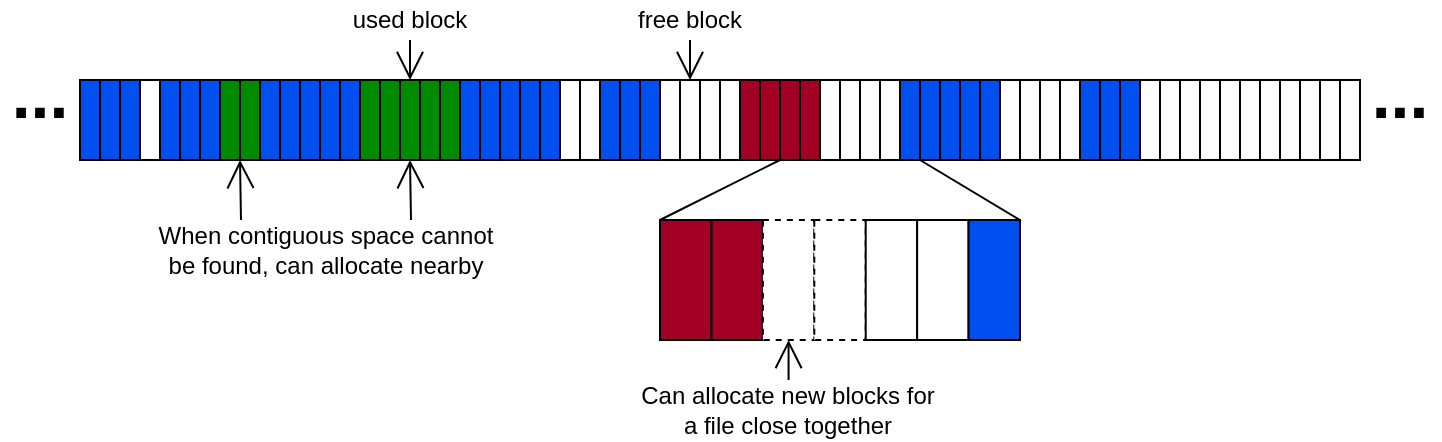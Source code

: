 <mxfile>
    <diagram id="MKBLg_WhPsEF0jfSVUuN" name="Page-1">
        <mxGraphModel dx="828" dy="972" grid="1" gridSize="10" guides="1" tooltips="1" connect="1" arrows="1" fold="1" page="1" pageScale="1" pageWidth="850" pageHeight="1100" math="0" shadow="0">
            <root>
                <mxCell id="0"/>
                <mxCell id="1" parent="0"/>
                <mxCell id="68" value="..." style="text;html=1;strokeColor=none;fillColor=none;align=center;verticalAlign=bottom;whiteSpace=wrap;rounded=0;fontSize=34;fontStyle=1" vertex="1" parent="1">
                    <mxGeometry y="60" width="40" height="10" as="geometry"/>
                </mxCell>
                <mxCell id="69" value="..." style="text;html=1;strokeColor=none;fillColor=none;align=center;verticalAlign=bottom;whiteSpace=wrap;rounded=0;fontSize=34;fontStyle=1" vertex="1" parent="1">
                    <mxGeometry x="680" y="60" width="40" height="10" as="geometry"/>
                </mxCell>
                <mxCell id="2" value="" style="rounded=0;whiteSpace=wrap;html=1;fillColor=#0050ef;fontColor=#ffffff;strokeColor=#000000;" vertex="1" parent="1">
                    <mxGeometry x="40" y="40" width="10" height="40" as="geometry"/>
                </mxCell>
                <mxCell id="3" value="" style="rounded=0;whiteSpace=wrap;html=1;fillColor=#0050ef;fontColor=#ffffff;strokeColor=#000000;" vertex="1" parent="1">
                    <mxGeometry x="50" y="40" width="10" height="40" as="geometry"/>
                </mxCell>
                <mxCell id="4" value="" style="rounded=0;whiteSpace=wrap;html=1;fillColor=#0050ef;fontColor=#ffffff;strokeColor=#000000;" vertex="1" parent="1">
                    <mxGeometry x="60" y="40" width="10" height="40" as="geometry"/>
                </mxCell>
                <mxCell id="5" value="" style="rounded=0;whiteSpace=wrap;html=1;strokeColor=#000000;" vertex="1" parent="1">
                    <mxGeometry x="70" y="40" width="10" height="40" as="geometry"/>
                </mxCell>
                <mxCell id="6" value="" style="rounded=0;whiteSpace=wrap;html=1;fillColor=#0050ef;fontColor=#ffffff;strokeColor=#000000;" vertex="1" parent="1">
                    <mxGeometry x="80" y="40" width="10" height="40" as="geometry"/>
                </mxCell>
                <mxCell id="7" value="" style="rounded=0;whiteSpace=wrap;html=1;fillColor=#0050ef;fontColor=#ffffff;strokeColor=#000000;" vertex="1" parent="1">
                    <mxGeometry x="90" y="40" width="10" height="40" as="geometry"/>
                </mxCell>
                <mxCell id="8" value="" style="rounded=0;whiteSpace=wrap;html=1;fillColor=#0050ef;fontColor=#ffffff;strokeColor=#000000;" vertex="1" parent="1">
                    <mxGeometry x="100" y="40" width="10" height="40" as="geometry"/>
                </mxCell>
                <mxCell id="9" value="" style="rounded=0;whiteSpace=wrap;html=1;fillColor=#008a00;fontColor=#ffffff;strokeColor=#000000;" vertex="1" parent="1">
                    <mxGeometry x="110" y="40" width="10" height="40" as="geometry"/>
                </mxCell>
                <mxCell id="10" value="" style="rounded=0;whiteSpace=wrap;html=1;fillColor=#008a00;fontColor=#ffffff;strokeColor=#000000;" vertex="1" parent="1">
                    <mxGeometry x="120" y="40" width="10" height="40" as="geometry"/>
                </mxCell>
                <mxCell id="11" value="" style="rounded=0;whiteSpace=wrap;html=1;fillColor=#0050ef;fontColor=#ffffff;strokeColor=#000000;" vertex="1" parent="1">
                    <mxGeometry x="130" y="40" width="10" height="40" as="geometry"/>
                </mxCell>
                <mxCell id="12" value="" style="rounded=0;whiteSpace=wrap;html=1;fillColor=#0050ef;fontColor=#ffffff;strokeColor=#000000;" vertex="1" parent="1">
                    <mxGeometry x="140" y="40" width="10" height="40" as="geometry"/>
                </mxCell>
                <mxCell id="13" value="" style="rounded=0;whiteSpace=wrap;html=1;fillColor=#0050ef;fontColor=#ffffff;strokeColor=#000000;" vertex="1" parent="1">
                    <mxGeometry x="150" y="40" width="10" height="40" as="geometry"/>
                </mxCell>
                <mxCell id="14" value="" style="rounded=0;whiteSpace=wrap;html=1;fillColor=#0050ef;fontColor=#ffffff;strokeColor=#000000;" vertex="1" parent="1">
                    <mxGeometry x="160" y="40" width="10" height="40" as="geometry"/>
                </mxCell>
                <mxCell id="15" value="" style="rounded=0;whiteSpace=wrap;html=1;fillColor=#0050ef;fontColor=#ffffff;strokeColor=#000000;" vertex="1" parent="1">
                    <mxGeometry x="170" y="40" width="10" height="40" as="geometry"/>
                </mxCell>
                <mxCell id="16" value="" style="rounded=0;whiteSpace=wrap;html=1;fillColor=#008a00;fontColor=#ffffff;strokeColor=#000000;" vertex="1" parent="1">
                    <mxGeometry x="180" y="40" width="10" height="40" as="geometry"/>
                </mxCell>
                <mxCell id="17" value="" style="rounded=0;whiteSpace=wrap;html=1;fillColor=#008a00;fontColor=#ffffff;strokeColor=#000000;" vertex="1" parent="1">
                    <mxGeometry x="190" y="40" width="10" height="40" as="geometry"/>
                </mxCell>
                <mxCell id="18" value="" style="rounded=0;whiteSpace=wrap;html=1;fillColor=#008a00;fontColor=#ffffff;strokeColor=#000000;" vertex="1" parent="1">
                    <mxGeometry x="200" y="40" width="10" height="40" as="geometry"/>
                </mxCell>
                <mxCell id="19" value="" style="rounded=0;whiteSpace=wrap;html=1;fillColor=#008a00;fontColor=#ffffff;strokeColor=#000000;" vertex="1" parent="1">
                    <mxGeometry x="210" y="40" width="10" height="40" as="geometry"/>
                </mxCell>
                <mxCell id="20" value="" style="rounded=0;whiteSpace=wrap;html=1;fillColor=#008a00;fontColor=#ffffff;strokeColor=#000000;" vertex="1" parent="1">
                    <mxGeometry x="220" y="40" width="10" height="40" as="geometry"/>
                </mxCell>
                <mxCell id="21" value="" style="rounded=0;whiteSpace=wrap;html=1;fillColor=#0050ef;fontColor=#ffffff;strokeColor=#000000;" vertex="1" parent="1">
                    <mxGeometry x="230" y="40" width="10" height="40" as="geometry"/>
                </mxCell>
                <mxCell id="22" value="" style="rounded=0;whiteSpace=wrap;html=1;fillColor=#0050ef;fontColor=#ffffff;strokeColor=#000000;" vertex="1" parent="1">
                    <mxGeometry x="240" y="40" width="10" height="40" as="geometry"/>
                </mxCell>
                <mxCell id="23" value="" style="rounded=0;whiteSpace=wrap;html=1;fillColor=#0050ef;fontColor=#ffffff;strokeColor=#000000;" vertex="1" parent="1">
                    <mxGeometry x="250" y="40" width="10" height="40" as="geometry"/>
                </mxCell>
                <mxCell id="24" value="" style="rounded=0;whiteSpace=wrap;html=1;fillColor=#0050ef;fontColor=#ffffff;strokeColor=#000000;" vertex="1" parent="1">
                    <mxGeometry x="260" y="40" width="10" height="40" as="geometry"/>
                </mxCell>
                <mxCell id="25" value="" style="rounded=0;whiteSpace=wrap;html=1;fillColor=#0050ef;fontColor=#ffffff;strokeColor=#000000;" vertex="1" parent="1">
                    <mxGeometry x="270" y="40" width="10" height="40" as="geometry"/>
                </mxCell>
                <mxCell id="26" value="" style="rounded=0;whiteSpace=wrap;html=1;strokeColor=#000000;" vertex="1" parent="1">
                    <mxGeometry x="280" y="40" width="10" height="40" as="geometry"/>
                </mxCell>
                <mxCell id="27" value="" style="rounded=0;whiteSpace=wrap;html=1;strokeColor=#000000;" vertex="1" parent="1">
                    <mxGeometry x="290" y="40" width="10" height="40" as="geometry"/>
                </mxCell>
                <mxCell id="28" value="" style="rounded=0;whiteSpace=wrap;html=1;fillColor=#0050ef;fontColor=#ffffff;strokeColor=#000000;" vertex="1" parent="1">
                    <mxGeometry x="300" y="40" width="10" height="40" as="geometry"/>
                </mxCell>
                <mxCell id="29" value="" style="rounded=0;whiteSpace=wrap;html=1;fillColor=#0050ef;fontColor=#ffffff;strokeColor=#000000;" vertex="1" parent="1">
                    <mxGeometry x="310" y="40" width="10" height="40" as="geometry"/>
                </mxCell>
                <mxCell id="30" value="" style="rounded=0;whiteSpace=wrap;html=1;fillColor=#0050ef;fontColor=#ffffff;strokeColor=#000000;" vertex="1" parent="1">
                    <mxGeometry x="320" y="40" width="10" height="40" as="geometry"/>
                </mxCell>
                <mxCell id="31" value="" style="rounded=0;whiteSpace=wrap;html=1;strokeColor=#000000;" vertex="1" parent="1">
                    <mxGeometry x="330" y="40" width="10" height="40" as="geometry"/>
                </mxCell>
                <mxCell id="32" value="" style="rounded=0;whiteSpace=wrap;html=1;strokeColor=#000000;" vertex="1" parent="1">
                    <mxGeometry x="340" y="40" width="10" height="40" as="geometry"/>
                </mxCell>
                <mxCell id="33" value="" style="rounded=0;whiteSpace=wrap;html=1;strokeColor=#000000;" vertex="1" parent="1">
                    <mxGeometry x="350" y="40" width="10" height="40" as="geometry"/>
                </mxCell>
                <mxCell id="34" value="" style="rounded=0;whiteSpace=wrap;html=1;strokeColor=#000000;" vertex="1" parent="1">
                    <mxGeometry x="360" y="40" width="10" height="40" as="geometry"/>
                </mxCell>
                <mxCell id="35" value="" style="rounded=0;whiteSpace=wrap;html=1;fillColor=#a20025;fontColor=#ffffff;strokeColor=#000000;" vertex="1" parent="1">
                    <mxGeometry x="370" y="40" width="10" height="40" as="geometry"/>
                </mxCell>
                <mxCell id="36" value="" style="rounded=0;whiteSpace=wrap;html=1;fillColor=#a20025;fontColor=#ffffff;strokeColor=#000000;" vertex="1" parent="1">
                    <mxGeometry x="380" y="40" width="10" height="40" as="geometry"/>
                </mxCell>
                <mxCell id="37" value="" style="rounded=0;whiteSpace=wrap;html=1;fillColor=#a20025;fontColor=#ffffff;strokeColor=#000000;" vertex="1" parent="1">
                    <mxGeometry x="390" y="40" width="10" height="40" as="geometry"/>
                </mxCell>
                <mxCell id="38" value="" style="rounded=0;whiteSpace=wrap;html=1;fillColor=#a20025;fontColor=#ffffff;strokeColor=#000000;" vertex="1" parent="1">
                    <mxGeometry x="400" y="40" width="10" height="40" as="geometry"/>
                </mxCell>
                <mxCell id="39" value="" style="rounded=0;whiteSpace=wrap;html=1;strokeColor=#000000;" vertex="1" parent="1">
                    <mxGeometry x="410" y="40" width="10" height="40" as="geometry"/>
                </mxCell>
                <mxCell id="40" value="" style="rounded=0;whiteSpace=wrap;html=1;strokeColor=#000000;" vertex="1" parent="1">
                    <mxGeometry x="420" y="40" width="10" height="40" as="geometry"/>
                </mxCell>
                <mxCell id="41" value="" style="rounded=0;whiteSpace=wrap;html=1;strokeColor=#000000;" vertex="1" parent="1">
                    <mxGeometry x="430" y="40" width="10" height="40" as="geometry"/>
                </mxCell>
                <mxCell id="42" value="" style="rounded=0;whiteSpace=wrap;html=1;strokeColor=#000000;" vertex="1" parent="1">
                    <mxGeometry x="440" y="40" width="10" height="40" as="geometry"/>
                </mxCell>
                <mxCell id="43" value="" style="rounded=0;whiteSpace=wrap;html=1;fillColor=#0050ef;fontColor=#ffffff;strokeColor=#000000;" vertex="1" parent="1">
                    <mxGeometry x="450" y="40" width="10" height="40" as="geometry"/>
                </mxCell>
                <mxCell id="44" value="" style="rounded=0;whiteSpace=wrap;html=1;fillColor=#0050ef;fontColor=#ffffff;strokeColor=#000000;" vertex="1" parent="1">
                    <mxGeometry x="460" y="40" width="10" height="40" as="geometry"/>
                </mxCell>
                <mxCell id="45" value="" style="rounded=0;whiteSpace=wrap;html=1;fillColor=#0050ef;fontColor=#ffffff;strokeColor=#000000;" vertex="1" parent="1">
                    <mxGeometry x="470" y="40" width="10" height="40" as="geometry"/>
                </mxCell>
                <mxCell id="46" value="" style="rounded=0;whiteSpace=wrap;html=1;fillColor=#0050ef;fontColor=#ffffff;strokeColor=#000000;" vertex="1" parent="1">
                    <mxGeometry x="480" y="40" width="10" height="40" as="geometry"/>
                </mxCell>
                <mxCell id="47" value="" style="rounded=0;whiteSpace=wrap;html=1;fillColor=#0050ef;fontColor=#ffffff;strokeColor=#000000;" vertex="1" parent="1">
                    <mxGeometry x="490" y="40" width="10" height="40" as="geometry"/>
                </mxCell>
                <mxCell id="48" value="" style="rounded=0;whiteSpace=wrap;html=1;strokeColor=#000000;" vertex="1" parent="1">
                    <mxGeometry x="500" y="40" width="10" height="40" as="geometry"/>
                </mxCell>
                <mxCell id="49" value="" style="rounded=0;whiteSpace=wrap;html=1;strokeColor=#000000;" vertex="1" parent="1">
                    <mxGeometry x="510" y="40" width="10" height="40" as="geometry"/>
                </mxCell>
                <mxCell id="50" value="" style="rounded=0;whiteSpace=wrap;html=1;strokeColor=#000000;" vertex="1" parent="1">
                    <mxGeometry x="520" y="40" width="10" height="40" as="geometry"/>
                </mxCell>
                <mxCell id="51" value="" style="rounded=0;whiteSpace=wrap;html=1;strokeColor=#000000;" vertex="1" parent="1">
                    <mxGeometry x="530" y="40" width="10" height="40" as="geometry"/>
                </mxCell>
                <mxCell id="52" value="" style="rounded=0;whiteSpace=wrap;html=1;fillColor=#0050ef;fontColor=#ffffff;strokeColor=#000000;" vertex="1" parent="1">
                    <mxGeometry x="540" y="40" width="10" height="40" as="geometry"/>
                </mxCell>
                <mxCell id="53" value="" style="rounded=0;whiteSpace=wrap;html=1;fillColor=#0050ef;fontColor=#ffffff;strokeColor=#000000;" vertex="1" parent="1">
                    <mxGeometry x="550" y="40" width="10" height="40" as="geometry"/>
                </mxCell>
                <mxCell id="54" value="" style="rounded=0;whiteSpace=wrap;html=1;fillColor=#0050ef;fontColor=#ffffff;strokeColor=#000000;" vertex="1" parent="1">
                    <mxGeometry x="560" y="40" width="10" height="40" as="geometry"/>
                </mxCell>
                <mxCell id="55" value="" style="rounded=0;whiteSpace=wrap;html=1;strokeColor=#000000;" vertex="1" parent="1">
                    <mxGeometry x="570" y="40" width="10" height="40" as="geometry"/>
                </mxCell>
                <mxCell id="56" value="" style="rounded=0;whiteSpace=wrap;html=1;strokeColor=#000000;" vertex="1" parent="1">
                    <mxGeometry x="580" y="40" width="10" height="40" as="geometry"/>
                </mxCell>
                <mxCell id="57" value="" style="rounded=0;whiteSpace=wrap;html=1;strokeColor=#000000;" vertex="1" parent="1">
                    <mxGeometry x="590" y="40" width="10" height="40" as="geometry"/>
                </mxCell>
                <mxCell id="58" value="" style="rounded=0;whiteSpace=wrap;html=1;strokeColor=#000000;" vertex="1" parent="1">
                    <mxGeometry x="600" y="40" width="10" height="40" as="geometry"/>
                </mxCell>
                <mxCell id="59" value="" style="rounded=0;whiteSpace=wrap;html=1;strokeColor=#000000;" vertex="1" parent="1">
                    <mxGeometry x="610" y="40" width="10" height="40" as="geometry"/>
                </mxCell>
                <mxCell id="60" value="" style="rounded=0;whiteSpace=wrap;html=1;strokeColor=#000000;" vertex="1" parent="1">
                    <mxGeometry x="620" y="40" width="10" height="40" as="geometry"/>
                </mxCell>
                <mxCell id="61" value="" style="rounded=0;whiteSpace=wrap;html=1;strokeColor=#000000;" vertex="1" parent="1">
                    <mxGeometry x="630" y="40" width="10" height="40" as="geometry"/>
                </mxCell>
                <mxCell id="62" value="" style="rounded=0;whiteSpace=wrap;html=1;strokeColor=#000000;" vertex="1" parent="1">
                    <mxGeometry x="640" y="40" width="10" height="40" as="geometry"/>
                </mxCell>
                <mxCell id="63" value="" style="rounded=0;whiteSpace=wrap;html=1;strokeColor=#000000;" vertex="1" parent="1">
                    <mxGeometry x="650" y="40" width="10" height="40" as="geometry"/>
                </mxCell>
                <mxCell id="64" value="" style="rounded=0;whiteSpace=wrap;html=1;strokeColor=#000000;" vertex="1" parent="1">
                    <mxGeometry x="660" y="40" width="10" height="40" as="geometry"/>
                </mxCell>
                <mxCell id="65" value="" style="rounded=0;whiteSpace=wrap;html=1;strokeColor=#000000;" vertex="1" parent="1">
                    <mxGeometry x="670" y="40" width="10" height="40" as="geometry"/>
                </mxCell>
                <mxCell id="77" value="" style="rounded=0;whiteSpace=wrap;html=1;fillColor=#a20025;fontColor=#ffffff;strokeColor=#000000;" vertex="1" parent="1">
                    <mxGeometry x="330" y="110" width="25.714" height="60" as="geometry"/>
                </mxCell>
                <mxCell id="78" value="" style="rounded=0;whiteSpace=wrap;html=1;fillColor=#a20025;fontColor=#ffffff;strokeColor=#000000;" vertex="1" parent="1">
                    <mxGeometry x="355.714" y="110" width="25.714" height="60" as="geometry"/>
                </mxCell>
                <mxCell id="79" value="" style="rounded=0;whiteSpace=wrap;html=1;strokeColor=#000000;dashed=1;" vertex="1" parent="1">
                    <mxGeometry x="381.429" y="110" width="25.714" height="60" as="geometry"/>
                </mxCell>
                <mxCell id="80" value="" style="rounded=0;whiteSpace=wrap;html=1;strokeColor=#000000;dashed=1;" vertex="1" parent="1">
                    <mxGeometry x="407.143" y="110" width="25.714" height="60" as="geometry"/>
                </mxCell>
                <mxCell id="81" value="" style="rounded=0;whiteSpace=wrap;html=1;strokeColor=#000000;" vertex="1" parent="1">
                    <mxGeometry x="432.857" y="110" width="25.714" height="60" as="geometry"/>
                </mxCell>
                <mxCell id="82" value="" style="rounded=0;whiteSpace=wrap;html=1;strokeColor=#000000;" vertex="1" parent="1">
                    <mxGeometry x="458.571" y="110" width="25.714" height="60" as="geometry"/>
                </mxCell>
                <mxCell id="83" value="" style="rounded=0;whiteSpace=wrap;html=1;fillColor=#0050ef;fontColor=#ffffff;strokeColor=#000000;" vertex="1" parent="1">
                    <mxGeometry x="484.286" y="110" width="25.714" height="60" as="geometry"/>
                </mxCell>
                <mxCell id="86" value="" style="endArrow=none;html=1;entryX=0;entryY=1;entryDx=0;entryDy=0;exitX=0;exitY=0;exitDx=0;exitDy=0;" edge="1" parent="1" source="77" target="37">
                    <mxGeometry width="50" height="50" relative="1" as="geometry">
                        <mxPoint x="270" y="160" as="sourcePoint"/>
                        <mxPoint x="320" y="110" as="targetPoint"/>
                    </mxGeometry>
                </mxCell>
                <mxCell id="87" value="" style="endArrow=none;html=1;entryX=1;entryY=1;entryDx=0;entryDy=0;exitX=1;exitY=0;exitDx=0;exitDy=0;" edge="1" parent="1" source="83" target="43">
                    <mxGeometry width="50" height="50" relative="1" as="geometry">
                        <mxPoint x="340" y="140" as="sourcePoint"/>
                        <mxPoint x="400" y="90" as="targetPoint"/>
                    </mxGeometry>
                </mxCell>
                <mxCell id="89" style="edgeStyle=none;html=1;exitX=0.5;exitY=0;exitDx=0;exitDy=0;entryX=0.5;entryY=1;entryDx=0;entryDy=0;endArrow=open;endFill=0;endSize=12;" edge="1" parent="1" source="88" target="79">
                    <mxGeometry relative="1" as="geometry"/>
                </mxCell>
                <mxCell id="88" value="Can allocate new blocks for a file close together" style="text;html=1;strokeColor=none;fillColor=none;align=center;verticalAlign=middle;whiteSpace=wrap;rounded=0;" vertex="1" parent="1">
                    <mxGeometry x="319.29" y="190" width="150" height="30" as="geometry"/>
                </mxCell>
                <mxCell id="91" style="edgeStyle=none;html=1;exitX=0.5;exitY=1;exitDx=0;exitDy=0;entryX=0.5;entryY=0;entryDx=0;entryDy=0;endArrow=open;endFill=0;endSize=12;" edge="1" parent="1" source="90" target="32">
                    <mxGeometry relative="1" as="geometry"/>
                </mxCell>
                <mxCell id="90" value="free block" style="text;html=1;strokeColor=none;fillColor=none;align=center;verticalAlign=middle;whiteSpace=wrap;rounded=0;" vertex="1" parent="1">
                    <mxGeometry x="305" width="80" height="20" as="geometry"/>
                </mxCell>
                <mxCell id="93" style="edgeStyle=none;html=1;exitX=0.5;exitY=1;exitDx=0;exitDy=0;entryX=0.5;entryY=0;entryDx=0;entryDy=0;endArrow=open;endFill=0;endSize=12;" edge="1" parent="1" source="92" target="18">
                    <mxGeometry relative="1" as="geometry"/>
                </mxCell>
                <mxCell id="92" value="used block" style="text;html=1;strokeColor=none;fillColor=none;align=center;verticalAlign=middle;whiteSpace=wrap;rounded=0;" vertex="1" parent="1">
                    <mxGeometry x="165" width="80" height="20" as="geometry"/>
                </mxCell>
                <mxCell id="96" style="edgeStyle=none;html=1;exitX=0.75;exitY=0;exitDx=0;exitDy=0;entryX=0.5;entryY=1;entryDx=0;entryDy=0;endArrow=open;endFill=0;endSize=12;" edge="1" parent="1" source="95" target="18">
                    <mxGeometry relative="1" as="geometry"/>
                </mxCell>
                <mxCell id="97" style="edgeStyle=none;html=1;exitX=0.25;exitY=0;exitDx=0;exitDy=0;entryX=0;entryY=1;entryDx=0;entryDy=0;endArrow=open;endFill=0;endSize=12;" edge="1" parent="1" source="95" target="10">
                    <mxGeometry relative="1" as="geometry"/>
                </mxCell>
                <mxCell id="95" value="When contiguous space cannot be found, can allocate nearby" style="text;html=1;strokeColor=none;fillColor=none;align=center;verticalAlign=middle;whiteSpace=wrap;rounded=0;" vertex="1" parent="1">
                    <mxGeometry x="78" y="110" width="170" height="30" as="geometry"/>
                </mxCell>
            </root>
        </mxGraphModel>
    </diagram>
</mxfile>